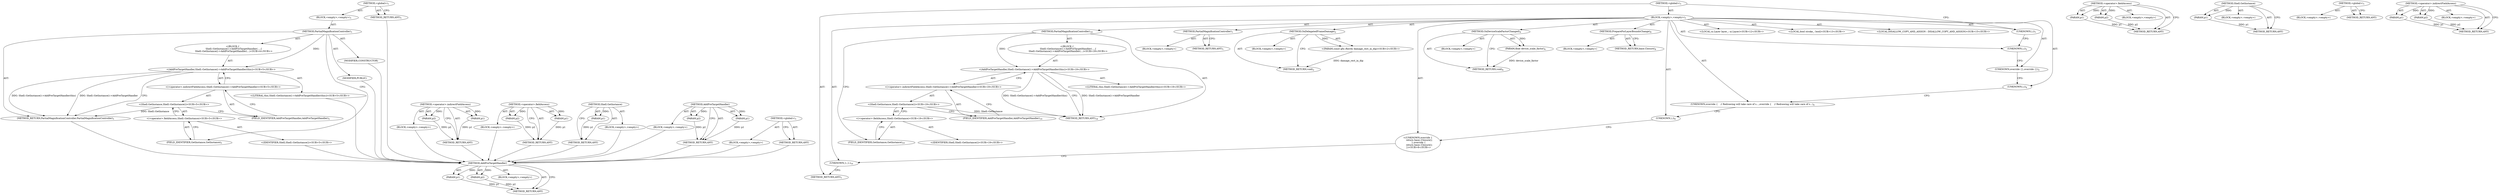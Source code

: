 digraph "&lt;operator&gt;.indirectFieldAccess" {
vulnerable_6 [label=<(METHOD,&lt;global&gt;)<SUB>1</SUB>>];
vulnerable_7 [label=<(BLOCK,&lt;empty&gt;,&lt;empty&gt;)<SUB>1</SUB>>];
vulnerable_8 [label=<(METHOD,PartialMagnificationController)<SUB>1</SUB>>];
vulnerable_9 [label="<(BLOCK,{
   Shell::GetInstance()-&gt;AddPreTargetHandler(...,{
   Shell::GetInstance()-&gt;AddPreTargetHandler(...)<SUB>4</SUB>>"];
vulnerable_10 [label="<(AddPreTargetHandler,Shell::GetInstance()-&gt;AddPreTargetHandler(this))<SUB>5</SUB>>"];
vulnerable_11 [label="<(&lt;operator&gt;.indirectFieldAccess,Shell::GetInstance()-&gt;AddPreTargetHandler)<SUB>5</SUB>>"];
vulnerable_12 [label="<(Shell.GetInstance,Shell::GetInstance())<SUB>5</SUB>>"];
vulnerable_13 [label="<(&lt;operator&gt;.fieldAccess,Shell::GetInstance)<SUB>5</SUB>>"];
vulnerable_14 [label="<(IDENTIFIER,Shell,Shell::GetInstance())<SUB>5</SUB>>"];
vulnerable_15 [label=<(FIELD_IDENTIFIER,GetInstance,GetInstance)<SUB>5</SUB>>];
vulnerable_16 [label=<(FIELD_IDENTIFIER,AddPreTargetHandler,AddPreTargetHandler)<SUB>5</SUB>>];
vulnerable_17 [label="<(LITERAL,this,Shell::GetInstance()-&gt;AddPreTargetHandler(this))<SUB>5</SUB>>"];
vulnerable_18 [label=<(MODIFIER,CONSTRUCTOR)>];
vulnerable_19 [label=<(MODIFIER,PUBLIC)>];
vulnerable_20 [label=<(METHOD_RETURN,PartialMagnificationController.PartialMagnificationController)<SUB>1</SUB>>];
vulnerable_22 [label=<(METHOD_RETURN,ANY)<SUB>1</SUB>>];
vulnerable_42 [label=<(METHOD,&lt;operator&gt;.indirectFieldAccess)>];
vulnerable_43 [label=<(PARAM,p1)>];
vulnerable_44 [label=<(PARAM,p2)>];
vulnerable_45 [label=<(BLOCK,&lt;empty&gt;,&lt;empty&gt;)>];
vulnerable_46 [label=<(METHOD_RETURN,ANY)>];
vulnerable_51 [label=<(METHOD,&lt;operator&gt;.fieldAccess)>];
vulnerable_52 [label=<(PARAM,p1)>];
vulnerable_53 [label=<(PARAM,p2)>];
vulnerable_54 [label=<(BLOCK,&lt;empty&gt;,&lt;empty&gt;)>];
vulnerable_55 [label=<(METHOD_RETURN,ANY)>];
vulnerable_47 [label=<(METHOD,Shell.GetInstance)>];
vulnerable_48 [label=<(PARAM,p1)>];
vulnerable_49 [label=<(BLOCK,&lt;empty&gt;,&lt;empty&gt;)>];
vulnerable_50 [label=<(METHOD_RETURN,ANY)>];
vulnerable_37 [label=<(METHOD,AddPreTargetHandler)>];
vulnerable_38 [label=<(PARAM,p1)>];
vulnerable_39 [label=<(PARAM,p2)>];
vulnerable_40 [label=<(BLOCK,&lt;empty&gt;,&lt;empty&gt;)>];
vulnerable_41 [label=<(METHOD_RETURN,ANY)>];
vulnerable_31 [label=<(METHOD,&lt;global&gt;)<SUB>1</SUB>>];
vulnerable_32 [label=<(BLOCK,&lt;empty&gt;,&lt;empty&gt;)>];
vulnerable_33 [label=<(METHOD_RETURN,ANY)>];
fixed_74 [label=<(METHOD,AddPreTargetHandler)>];
fixed_75 [label=<(PARAM,p1)>];
fixed_76 [label=<(PARAM,p2)>];
fixed_77 [label=<(BLOCK,&lt;empty&gt;,&lt;empty&gt;)>];
fixed_78 [label=<(METHOD_RETURN,ANY)>];
fixed_6 [label=<(METHOD,&lt;global&gt;)<SUB>1</SUB>>];
fixed_7 [label=<(BLOCK,&lt;empty&gt;,&lt;empty&gt;)<SUB>1</SUB>>];
fixed_8 [label=<(METHOD,PartialMagnificationController)<SUB>1</SUB>>];
fixed_9 [label=<(BLOCK,&lt;empty&gt;,&lt;empty&gt;)>];
fixed_10 [label=<(METHOD_RETURN,ANY)<SUB>1</SUB>>];
fixed_12 [label=<(UNKNOWN,),))<SUB>1</SUB>>];
fixed_13 [label=<(METHOD,OnDelegatedFrameDamage)<SUB>2</SUB>>];
fixed_14 [label="<(PARAM,const gfx::Rect&amp; damage_rect_in_dip)<SUB>2</SUB>>"];
fixed_15 [label=<(BLOCK,&lt;empty&gt;,&lt;empty&gt;)>];
fixed_16 [label=<(METHOD_RETURN,void)<SUB>2</SUB>>];
fixed_18 [label=<(UNKNOWN,),))<SUB>2</SUB>>];
fixed_19 [label=<(UNKNOWN,override {},override {})<SUB>2</SUB>>];
fixed_20 [label=<(METHOD,OnDeviceScaleFactorChanged)<SUB>4</SUB>>];
fixed_21 [label=<(PARAM,float device_scale_factor)<SUB>4</SUB>>];
fixed_22 [label=<(BLOCK,&lt;empty&gt;,&lt;empty&gt;)>];
fixed_23 [label=<(METHOD_RETURN,void)<SUB>4</SUB>>];
fixed_25 [label=<(UNKNOWN,),))<SUB>4</SUB>>];
fixed_26 [label=<(UNKNOWN,override {
    // Redrawing will take care of s...,override {
    // Redrawing will take care of s...)<SUB>4</SUB>>];
fixed_27 [label=<(METHOD,PrepareForLayerBoundsChange)<SUB>8</SUB>>];
fixed_28 [label=<(BLOCK,&lt;empty&gt;,&lt;empty&gt;)>];
fixed_29 [label=<(METHOD_RETURN,base.Closure)<SUB>8</SUB>>];
fixed_31 [label=<(UNKNOWN,),))<SUB>8</SUB>>];
fixed_32 [label="<(UNKNOWN,override {
    return base::Closure();
  },override {
    return base::Closure();
  })<SUB>8</SUB>>"];
fixed_33 [label="<(LOCAL,ui.Layer layer_: ui.Layer)<SUB>12</SUB>>"];
fixed_34 [label="<(LOCAL,bool stroke_: bool)<SUB>13</SUB>>"];
fixed_35 [label="<(LOCAL,DISALLOW_COPY_AND_ASSIGN : DISALLOW_COPY_AND_ASSIGN)<SUB>15</SUB>>"];
fixed_36 [label=<(UNKNOWN,};,};)<SUB>16</SUB>>];
fixed_37 [label=<(METHOD,PartialMagnificationController)<SUB>18</SUB>>];
fixed_38 [label="<(BLOCK,{
   Shell::GetInstance()-&gt;AddPreTargetHandler(...,{
   Shell::GetInstance()-&gt;AddPreTargetHandler(...)<SUB>18</SUB>>"];
fixed_39 [label="<(AddPreTargetHandler,Shell::GetInstance()-&gt;AddPreTargetHandler(this))<SUB>19</SUB>>"];
fixed_40 [label="<(&lt;operator&gt;.indirectFieldAccess,Shell::GetInstance()-&gt;AddPreTargetHandler)<SUB>19</SUB>>"];
fixed_41 [label="<(Shell.GetInstance,Shell::GetInstance())<SUB>19</SUB>>"];
fixed_42 [label="<(&lt;operator&gt;.fieldAccess,Shell::GetInstance)<SUB>19</SUB>>"];
fixed_43 [label="<(IDENTIFIER,Shell,Shell::GetInstance())<SUB>19</SUB>>"];
fixed_44 [label=<(FIELD_IDENTIFIER,GetInstance,GetInstance)<SUB>19</SUB>>];
fixed_45 [label=<(FIELD_IDENTIFIER,AddPreTargetHandler,AddPreTargetHandler)<SUB>19</SUB>>];
fixed_46 [label="<(LITERAL,this,Shell::GetInstance()-&gt;AddPreTargetHandler(this))<SUB>19</SUB>>"];
fixed_47 [label=<(METHOD_RETURN,ANY)<SUB>18</SUB>>];
fixed_49 [label=<(METHOD_RETURN,ANY)<SUB>1</SUB>>];
fixed_88 [label=<(METHOD,&lt;operator&gt;.fieldAccess)>];
fixed_89 [label=<(PARAM,p1)>];
fixed_90 [label=<(PARAM,p2)>];
fixed_91 [label=<(BLOCK,&lt;empty&gt;,&lt;empty&gt;)>];
fixed_92 [label=<(METHOD_RETURN,ANY)>];
fixed_84 [label=<(METHOD,Shell.GetInstance)>];
fixed_85 [label=<(PARAM,p1)>];
fixed_86 [label=<(BLOCK,&lt;empty&gt;,&lt;empty&gt;)>];
fixed_87 [label=<(METHOD_RETURN,ANY)>];
fixed_68 [label=<(METHOD,&lt;global&gt;)<SUB>1</SUB>>];
fixed_69 [label=<(BLOCK,&lt;empty&gt;,&lt;empty&gt;)>];
fixed_70 [label=<(METHOD_RETURN,ANY)>];
fixed_79 [label=<(METHOD,&lt;operator&gt;.indirectFieldAccess)>];
fixed_80 [label=<(PARAM,p1)>];
fixed_81 [label=<(PARAM,p2)>];
fixed_82 [label=<(BLOCK,&lt;empty&gt;,&lt;empty&gt;)>];
fixed_83 [label=<(METHOD_RETURN,ANY)>];
vulnerable_6 -> vulnerable_7  [key=0, label="AST: "];
vulnerable_6 -> vulnerable_22  [key=0, label="AST: "];
vulnerable_6 -> vulnerable_22  [key=1, label="CFG: "];
vulnerable_7 -> vulnerable_8  [key=0, label="AST: "];
vulnerable_8 -> vulnerable_9  [key=0, label="AST: "];
vulnerable_8 -> vulnerable_18  [key=0, label="AST: "];
vulnerable_8 -> vulnerable_19  [key=0, label="AST: "];
vulnerable_8 -> vulnerable_20  [key=0, label="AST: "];
vulnerable_8 -> vulnerable_15  [key=0, label="CFG: "];
vulnerable_8 -> vulnerable_10  [key=0, label="DDG: "];
vulnerable_9 -> vulnerable_10  [key=0, label="AST: "];
vulnerable_10 -> vulnerable_11  [key=0, label="AST: "];
vulnerable_10 -> vulnerable_17  [key=0, label="AST: "];
vulnerable_10 -> vulnerable_20  [key=0, label="CFG: "];
vulnerable_10 -> vulnerable_20  [key=1, label="DDG: Shell::GetInstance()-&gt;AddPreTargetHandler"];
vulnerable_10 -> vulnerable_20  [key=2, label="DDG: Shell::GetInstance()-&gt;AddPreTargetHandler(this)"];
vulnerable_11 -> vulnerable_12  [key=0, label="AST: "];
vulnerable_11 -> vulnerable_16  [key=0, label="AST: "];
vulnerable_11 -> vulnerable_10  [key=0, label="CFG: "];
vulnerable_12 -> vulnerable_13  [key=0, label="AST: "];
vulnerable_12 -> vulnerable_16  [key=0, label="CFG: "];
vulnerable_12 -> vulnerable_20  [key=0, label="DDG: Shell::GetInstance"];
vulnerable_13 -> vulnerable_14  [key=0, label="AST: "];
vulnerable_13 -> vulnerable_15  [key=0, label="AST: "];
vulnerable_13 -> vulnerable_12  [key=0, label="CFG: "];
vulnerable_14 -> fixed_74  [key=0];
vulnerable_15 -> vulnerable_13  [key=0, label="CFG: "];
vulnerable_16 -> vulnerable_11  [key=0, label="CFG: "];
vulnerable_17 -> fixed_74  [key=0];
vulnerable_18 -> fixed_74  [key=0];
vulnerable_19 -> fixed_74  [key=0];
vulnerable_20 -> fixed_74  [key=0];
vulnerable_22 -> fixed_74  [key=0];
vulnerable_42 -> vulnerable_43  [key=0, label="AST: "];
vulnerable_42 -> vulnerable_43  [key=1, label="DDG: "];
vulnerable_42 -> vulnerable_45  [key=0, label="AST: "];
vulnerable_42 -> vulnerable_44  [key=0, label="AST: "];
vulnerable_42 -> vulnerable_44  [key=1, label="DDG: "];
vulnerable_42 -> vulnerable_46  [key=0, label="AST: "];
vulnerable_42 -> vulnerable_46  [key=1, label="CFG: "];
vulnerable_43 -> vulnerable_46  [key=0, label="DDG: p1"];
vulnerable_44 -> vulnerable_46  [key=0, label="DDG: p2"];
vulnerable_45 -> fixed_74  [key=0];
vulnerable_46 -> fixed_74  [key=0];
vulnerable_51 -> vulnerable_52  [key=0, label="AST: "];
vulnerable_51 -> vulnerable_52  [key=1, label="DDG: "];
vulnerable_51 -> vulnerable_54  [key=0, label="AST: "];
vulnerable_51 -> vulnerable_53  [key=0, label="AST: "];
vulnerable_51 -> vulnerable_53  [key=1, label="DDG: "];
vulnerable_51 -> vulnerable_55  [key=0, label="AST: "];
vulnerable_51 -> vulnerable_55  [key=1, label="CFG: "];
vulnerable_52 -> vulnerable_55  [key=0, label="DDG: p1"];
vulnerable_53 -> vulnerable_55  [key=0, label="DDG: p2"];
vulnerable_54 -> fixed_74  [key=0];
vulnerable_55 -> fixed_74  [key=0];
vulnerable_47 -> vulnerable_48  [key=0, label="AST: "];
vulnerable_47 -> vulnerable_48  [key=1, label="DDG: "];
vulnerable_47 -> vulnerable_49  [key=0, label="AST: "];
vulnerable_47 -> vulnerable_50  [key=0, label="AST: "];
vulnerable_47 -> vulnerable_50  [key=1, label="CFG: "];
vulnerable_48 -> vulnerable_50  [key=0, label="DDG: p1"];
vulnerable_49 -> fixed_74  [key=0];
vulnerable_50 -> fixed_74  [key=0];
vulnerable_37 -> vulnerable_38  [key=0, label="AST: "];
vulnerable_37 -> vulnerable_38  [key=1, label="DDG: "];
vulnerable_37 -> vulnerable_40  [key=0, label="AST: "];
vulnerable_37 -> vulnerable_39  [key=0, label="AST: "];
vulnerable_37 -> vulnerable_39  [key=1, label="DDG: "];
vulnerable_37 -> vulnerable_41  [key=0, label="AST: "];
vulnerable_37 -> vulnerable_41  [key=1, label="CFG: "];
vulnerable_38 -> vulnerable_41  [key=0, label="DDG: p1"];
vulnerable_39 -> vulnerable_41  [key=0, label="DDG: p2"];
vulnerable_40 -> fixed_74  [key=0];
vulnerable_41 -> fixed_74  [key=0];
vulnerable_31 -> vulnerable_32  [key=0, label="AST: "];
vulnerable_31 -> vulnerable_33  [key=0, label="AST: "];
vulnerable_31 -> vulnerable_33  [key=1, label="CFG: "];
vulnerable_32 -> fixed_74  [key=0];
vulnerable_33 -> fixed_74  [key=0];
fixed_74 -> fixed_75  [key=0, label="AST: "];
fixed_74 -> fixed_75  [key=1, label="DDG: "];
fixed_74 -> fixed_77  [key=0, label="AST: "];
fixed_74 -> fixed_76  [key=0, label="AST: "];
fixed_74 -> fixed_76  [key=1, label="DDG: "];
fixed_74 -> fixed_78  [key=0, label="AST: "];
fixed_74 -> fixed_78  [key=1, label="CFG: "];
fixed_75 -> fixed_78  [key=0, label="DDG: p1"];
fixed_76 -> fixed_78  [key=0, label="DDG: p2"];
fixed_6 -> fixed_7  [key=0, label="AST: "];
fixed_6 -> fixed_49  [key=0, label="AST: "];
fixed_6 -> fixed_12  [key=0, label="CFG: "];
fixed_7 -> fixed_8  [key=0, label="AST: "];
fixed_7 -> fixed_12  [key=0, label="AST: "];
fixed_7 -> fixed_13  [key=0, label="AST: "];
fixed_7 -> fixed_18  [key=0, label="AST: "];
fixed_7 -> fixed_19  [key=0, label="AST: "];
fixed_7 -> fixed_20  [key=0, label="AST: "];
fixed_7 -> fixed_25  [key=0, label="AST: "];
fixed_7 -> fixed_26  [key=0, label="AST: "];
fixed_7 -> fixed_27  [key=0, label="AST: "];
fixed_7 -> fixed_31  [key=0, label="AST: "];
fixed_7 -> fixed_32  [key=0, label="AST: "];
fixed_7 -> fixed_33  [key=0, label="AST: "];
fixed_7 -> fixed_34  [key=0, label="AST: "];
fixed_7 -> fixed_35  [key=0, label="AST: "];
fixed_7 -> fixed_36  [key=0, label="AST: "];
fixed_7 -> fixed_37  [key=0, label="AST: "];
fixed_8 -> fixed_9  [key=0, label="AST: "];
fixed_8 -> fixed_10  [key=0, label="AST: "];
fixed_8 -> fixed_10  [key=1, label="CFG: "];
fixed_12 -> fixed_18  [key=0, label="CFG: "];
fixed_13 -> fixed_14  [key=0, label="AST: "];
fixed_13 -> fixed_14  [key=1, label="DDG: "];
fixed_13 -> fixed_15  [key=0, label="AST: "];
fixed_13 -> fixed_16  [key=0, label="AST: "];
fixed_13 -> fixed_16  [key=1, label="CFG: "];
fixed_14 -> fixed_16  [key=0, label="DDG: damage_rect_in_dip"];
fixed_18 -> fixed_19  [key=0, label="CFG: "];
fixed_19 -> fixed_25  [key=0, label="CFG: "];
fixed_20 -> fixed_21  [key=0, label="AST: "];
fixed_20 -> fixed_21  [key=1, label="DDG: "];
fixed_20 -> fixed_22  [key=0, label="AST: "];
fixed_20 -> fixed_23  [key=0, label="AST: "];
fixed_20 -> fixed_23  [key=1, label="CFG: "];
fixed_21 -> fixed_23  [key=0, label="DDG: device_scale_factor"];
fixed_25 -> fixed_26  [key=0, label="CFG: "];
fixed_26 -> fixed_31  [key=0, label="CFG: "];
fixed_27 -> fixed_28  [key=0, label="AST: "];
fixed_27 -> fixed_29  [key=0, label="AST: "];
fixed_27 -> fixed_29  [key=1, label="CFG: "];
fixed_31 -> fixed_32  [key=0, label="CFG: "];
fixed_32 -> fixed_36  [key=0, label="CFG: "];
fixed_36 -> fixed_49  [key=0, label="CFG: "];
fixed_37 -> fixed_38  [key=0, label="AST: "];
fixed_37 -> fixed_47  [key=0, label="AST: "];
fixed_37 -> fixed_44  [key=0, label="CFG: "];
fixed_37 -> fixed_39  [key=0, label="DDG: "];
fixed_38 -> fixed_39  [key=0, label="AST: "];
fixed_39 -> fixed_40  [key=0, label="AST: "];
fixed_39 -> fixed_46  [key=0, label="AST: "];
fixed_39 -> fixed_47  [key=0, label="CFG: "];
fixed_39 -> fixed_47  [key=1, label="DDG: Shell::GetInstance()-&gt;AddPreTargetHandler"];
fixed_39 -> fixed_47  [key=2, label="DDG: Shell::GetInstance()-&gt;AddPreTargetHandler(this)"];
fixed_40 -> fixed_41  [key=0, label="AST: "];
fixed_40 -> fixed_45  [key=0, label="AST: "];
fixed_40 -> fixed_39  [key=0, label="CFG: "];
fixed_41 -> fixed_42  [key=0, label="AST: "];
fixed_41 -> fixed_45  [key=0, label="CFG: "];
fixed_41 -> fixed_47  [key=0, label="DDG: Shell::GetInstance"];
fixed_42 -> fixed_43  [key=0, label="AST: "];
fixed_42 -> fixed_44  [key=0, label="AST: "];
fixed_42 -> fixed_41  [key=0, label="CFG: "];
fixed_44 -> fixed_42  [key=0, label="CFG: "];
fixed_45 -> fixed_40  [key=0, label="CFG: "];
fixed_88 -> fixed_89  [key=0, label="AST: "];
fixed_88 -> fixed_89  [key=1, label="DDG: "];
fixed_88 -> fixed_91  [key=0, label="AST: "];
fixed_88 -> fixed_90  [key=0, label="AST: "];
fixed_88 -> fixed_90  [key=1, label="DDG: "];
fixed_88 -> fixed_92  [key=0, label="AST: "];
fixed_88 -> fixed_92  [key=1, label="CFG: "];
fixed_89 -> fixed_92  [key=0, label="DDG: p1"];
fixed_90 -> fixed_92  [key=0, label="DDG: p2"];
fixed_84 -> fixed_85  [key=0, label="AST: "];
fixed_84 -> fixed_85  [key=1, label="DDG: "];
fixed_84 -> fixed_86  [key=0, label="AST: "];
fixed_84 -> fixed_87  [key=0, label="AST: "];
fixed_84 -> fixed_87  [key=1, label="CFG: "];
fixed_85 -> fixed_87  [key=0, label="DDG: p1"];
fixed_68 -> fixed_69  [key=0, label="AST: "];
fixed_68 -> fixed_70  [key=0, label="AST: "];
fixed_68 -> fixed_70  [key=1, label="CFG: "];
fixed_79 -> fixed_80  [key=0, label="AST: "];
fixed_79 -> fixed_80  [key=1, label="DDG: "];
fixed_79 -> fixed_82  [key=0, label="AST: "];
fixed_79 -> fixed_81  [key=0, label="AST: "];
fixed_79 -> fixed_81  [key=1, label="DDG: "];
fixed_79 -> fixed_83  [key=0, label="AST: "];
fixed_79 -> fixed_83  [key=1, label="CFG: "];
fixed_80 -> fixed_83  [key=0, label="DDG: p1"];
fixed_81 -> fixed_83  [key=0, label="DDG: p2"];
}
